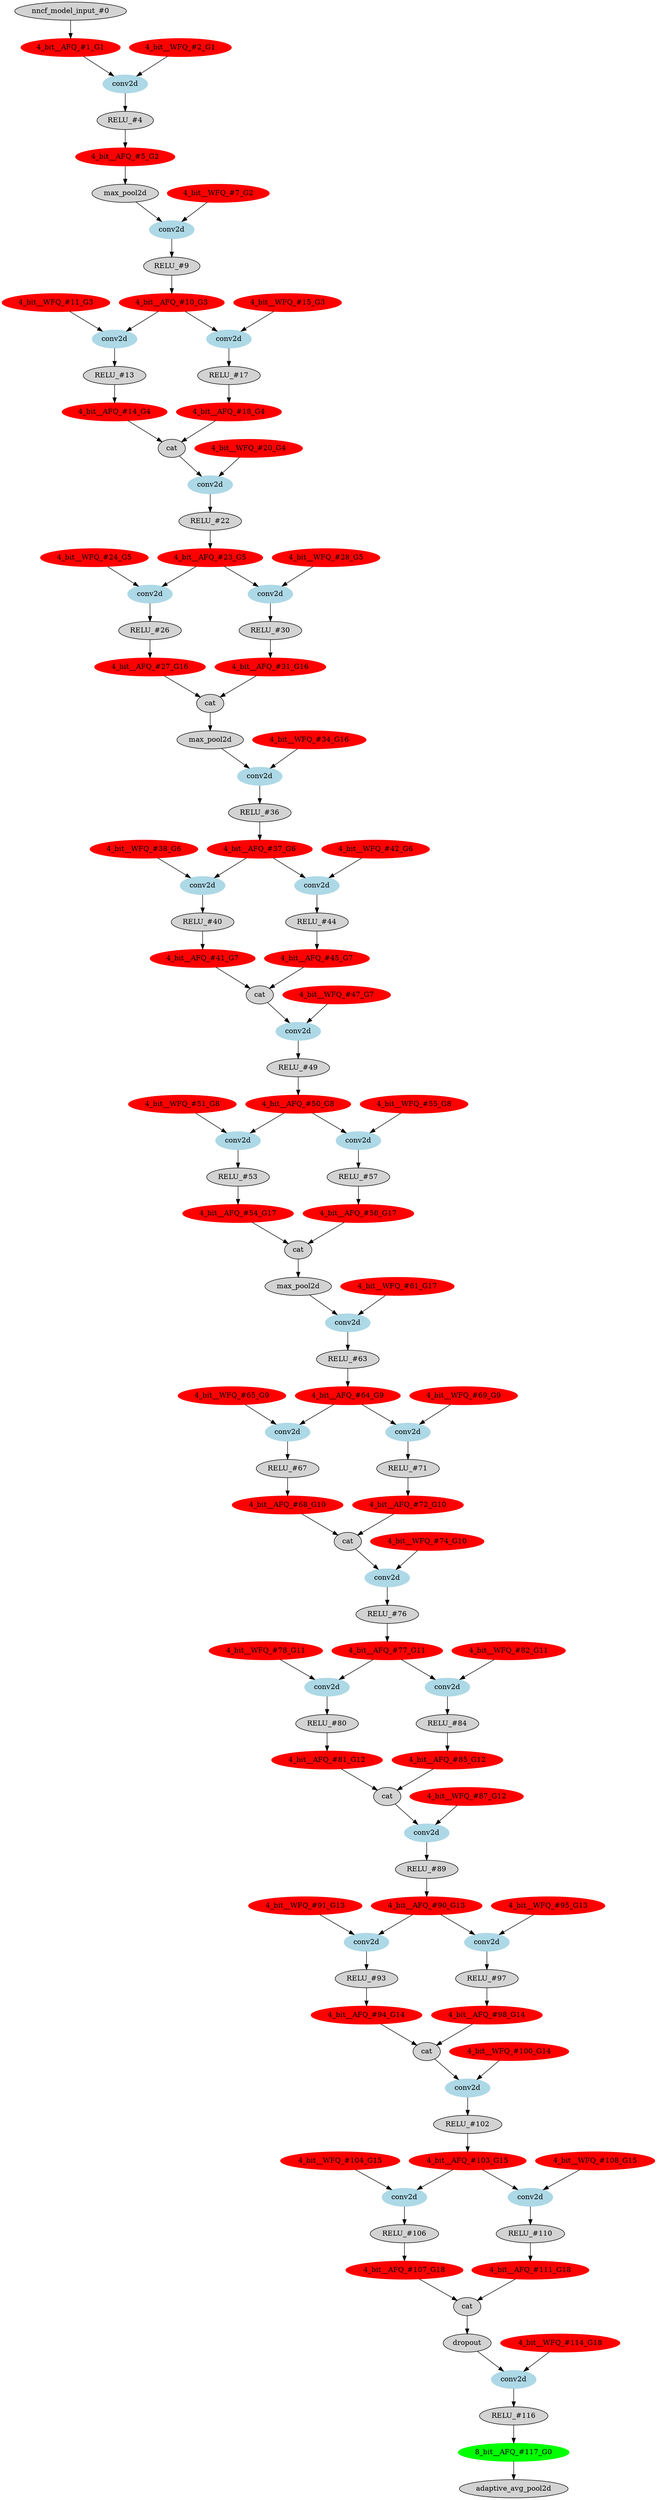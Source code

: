 strict digraph  {
"0 /nncf_model_input" [id=0, label="nncf_model_input_#0", scope="", style=filled, type=nncf_model_input];
"1 SymmetricQuantizer/symmetric_quantize" [color=red, id=1, label="4_bit__AFQ_#1_G1", scope=SymmetricQuantizer, style=filled, type=symmetric_quantize];
"2 SqueezeNet/Sequential[features]/NNCFConv2d[0]/ModuleDict[pre_ops]/UpdateWeight[0]/SymmetricQuantizer[op]/symmetric_quantize" [color=red, id=2, label="4_bit__WFQ_#2_G1", scope="SqueezeNet/Sequential[features]/NNCFConv2d[0]/ModuleDict[pre_ops]/UpdateWeight[0]/SymmetricQuantizer[op]", style=filled, type=symmetric_quantize];
"3 SqueezeNet/Sequential[features]/NNCFConv2d[0]/conv2d" [color=lightblue, id=3, label=conv2d, scope="SqueezeNet/Sequential[features]/NNCFConv2d[0]", style=filled, type=conv2d];
"4 SqueezeNet/Sequential[features]/ReLU[1]/RELU" [id=4, label="RELU_#4", scope="SqueezeNet/Sequential[features]/ReLU[1]", style=filled, type=RELU];
"5 SqueezeNet/Sequential[features]/ReLU[1]/SymmetricQuantizer/symmetric_quantize" [color=red, id=5, label="4_bit__AFQ_#5_G2", scope="SqueezeNet/Sequential[features]/ReLU[1]/SymmetricQuantizer", style=filled, type=symmetric_quantize];
"6 SqueezeNet/Sequential[features]/MaxPool2d[2]/max_pool2d" [id=6, label=max_pool2d, scope="SqueezeNet/Sequential[features]/MaxPool2d[2]", style=filled, type=max_pool2d];
"7 SqueezeNet/Sequential[features]/Fire[3]/NNCFConv2d[squeeze]/ModuleDict[pre_ops]/UpdateWeight[0]/SymmetricQuantizer[op]/symmetric_quantize" [color=red, id=7, label="4_bit__WFQ_#7_G2", scope="SqueezeNet/Sequential[features]/Fire[3]/NNCFConv2d[squeeze]/ModuleDict[pre_ops]/UpdateWeight[0]/SymmetricQuantizer[op]", style=filled, type=symmetric_quantize];
"8 SqueezeNet/Sequential[features]/Fire[3]/NNCFConv2d[squeeze]/conv2d" [color=lightblue, id=8, label=conv2d, scope="SqueezeNet/Sequential[features]/Fire[3]/NNCFConv2d[squeeze]", style=filled, type=conv2d];
"9 SqueezeNet/Sequential[features]/Fire[3]/ReLU[squeeze_activation]/RELU" [id=9, label="RELU_#9", scope="SqueezeNet/Sequential[features]/Fire[3]/ReLU[squeeze_activation]", style=filled, type=RELU];
"10 SqueezeNet/Sequential[features]/Fire[3]/ReLU[squeeze_activation]/SymmetricQuantizer/symmetric_quantize" [color=red, id=10, label="4_bit__AFQ_#10_G3", scope="SqueezeNet/Sequential[features]/Fire[3]/ReLU[squeeze_activation]/SymmetricQuantizer", style=filled, type=symmetric_quantize];
"11 SqueezeNet/Sequential[features]/Fire[3]/NNCFConv2d[expand1x1]/ModuleDict[pre_ops]/UpdateWeight[0]/SymmetricQuantizer[op]/symmetric_quantize" [color=red, id=11, label="4_bit__WFQ_#11_G3", scope="SqueezeNet/Sequential[features]/Fire[3]/NNCFConv2d[expand1x1]/ModuleDict[pre_ops]/UpdateWeight[0]/SymmetricQuantizer[op]", style=filled, type=symmetric_quantize];
"12 SqueezeNet/Sequential[features]/Fire[3]/NNCFConv2d[expand1x1]/conv2d" [color=lightblue, id=12, label=conv2d, scope="SqueezeNet/Sequential[features]/Fire[3]/NNCFConv2d[expand1x1]", style=filled, type=conv2d];
"13 SqueezeNet/Sequential[features]/Fire[3]/ReLU[expand1x1_activation]/RELU" [id=13, label="RELU_#13", scope="SqueezeNet/Sequential[features]/Fire[3]/ReLU[expand1x1_activation]", style=filled, type=RELU];
"14 SqueezeNet/Sequential[features]/Fire[3]/ReLU[expand1x1_activation]/SymmetricQuantizer/symmetric_quantize" [color=red, id=14, label="4_bit__AFQ_#14_G4", scope="SqueezeNet/Sequential[features]/Fire[3]/ReLU[expand1x1_activation]/SymmetricQuantizer", style=filled, type=symmetric_quantize];
"15 SqueezeNet/Sequential[features]/Fire[3]/NNCFConv2d[expand3x3]/ModuleDict[pre_ops]/UpdateWeight[0]/SymmetricQuantizer[op]/symmetric_quantize" [color=red, id=15, label="4_bit__WFQ_#15_G3", scope="SqueezeNet/Sequential[features]/Fire[3]/NNCFConv2d[expand3x3]/ModuleDict[pre_ops]/UpdateWeight[0]/SymmetricQuantizer[op]", style=filled, type=symmetric_quantize];
"16 SqueezeNet/Sequential[features]/Fire[3]/NNCFConv2d[expand3x3]/conv2d" [color=lightblue, id=16, label=conv2d, scope="SqueezeNet/Sequential[features]/Fire[3]/NNCFConv2d[expand3x3]", style=filled, type=conv2d];
"17 SqueezeNet/Sequential[features]/Fire[3]/ReLU[expand3x3_activation]/RELU" [id=17, label="RELU_#17", scope="SqueezeNet/Sequential[features]/Fire[3]/ReLU[expand3x3_activation]", style=filled, type=RELU];
"18 SqueezeNet/Sequential[features]/Fire[3]/ReLU[expand3x3_activation]/SymmetricQuantizer/symmetric_quantize" [color=red, id=18, label="4_bit__AFQ_#18_G4", scope="SqueezeNet/Sequential[features]/Fire[3]/ReLU[expand3x3_activation]/SymmetricQuantizer", style=filled, type=symmetric_quantize];
"19 SqueezeNet/Sequential[features]/Fire[3]/cat" [id=19, label=cat, scope="SqueezeNet/Sequential[features]/Fire[3]", style=filled, type=cat];
"20 SqueezeNet/Sequential[features]/Fire[4]/NNCFConv2d[squeeze]/ModuleDict[pre_ops]/UpdateWeight[0]/SymmetricQuantizer[op]/symmetric_quantize" [color=red, id=20, label="4_bit__WFQ_#20_G4", scope="SqueezeNet/Sequential[features]/Fire[4]/NNCFConv2d[squeeze]/ModuleDict[pre_ops]/UpdateWeight[0]/SymmetricQuantizer[op]", style=filled, type=symmetric_quantize];
"21 SqueezeNet/Sequential[features]/Fire[4]/NNCFConv2d[squeeze]/conv2d" [color=lightblue, id=21, label=conv2d, scope="SqueezeNet/Sequential[features]/Fire[4]/NNCFConv2d[squeeze]", style=filled, type=conv2d];
"22 SqueezeNet/Sequential[features]/Fire[4]/ReLU[squeeze_activation]/RELU" [id=22, label="RELU_#22", scope="SqueezeNet/Sequential[features]/Fire[4]/ReLU[squeeze_activation]", style=filled, type=RELU];
"23 SqueezeNet/Sequential[features]/Fire[4]/ReLU[squeeze_activation]/SymmetricQuantizer/symmetric_quantize" [color=red, id=23, label="4_bit__AFQ_#23_G5", scope="SqueezeNet/Sequential[features]/Fire[4]/ReLU[squeeze_activation]/SymmetricQuantizer", style=filled, type=symmetric_quantize];
"24 SqueezeNet/Sequential[features]/Fire[4]/NNCFConv2d[expand1x1]/ModuleDict[pre_ops]/UpdateWeight[0]/SymmetricQuantizer[op]/symmetric_quantize" [color=red, id=24, label="4_bit__WFQ_#24_G5", scope="SqueezeNet/Sequential[features]/Fire[4]/NNCFConv2d[expand1x1]/ModuleDict[pre_ops]/UpdateWeight[0]/SymmetricQuantizer[op]", style=filled, type=symmetric_quantize];
"25 SqueezeNet/Sequential[features]/Fire[4]/NNCFConv2d[expand1x1]/conv2d" [color=lightblue, id=25, label=conv2d, scope="SqueezeNet/Sequential[features]/Fire[4]/NNCFConv2d[expand1x1]", style=filled, type=conv2d];
"26 SqueezeNet/Sequential[features]/Fire[4]/ReLU[expand1x1_activation]/RELU" [id=26, label="RELU_#26", scope="SqueezeNet/Sequential[features]/Fire[4]/ReLU[expand1x1_activation]", style=filled, type=RELU];
"27 SqueezeNet/Sequential[features]/Fire[4]/ReLU[expand1x1_activation]/SymmetricQuantizer/symmetric_quantize" [color=red, id=27, label="4_bit__AFQ_#27_G16", scope="SqueezeNet/Sequential[features]/Fire[4]/ReLU[expand1x1_activation]/SymmetricQuantizer", style=filled, type=symmetric_quantize];
"28 SqueezeNet/Sequential[features]/Fire[4]/NNCFConv2d[expand3x3]/ModuleDict[pre_ops]/UpdateWeight[0]/SymmetricQuantizer[op]/symmetric_quantize" [color=red, id=28, label="4_bit__WFQ_#28_G5", scope="SqueezeNet/Sequential[features]/Fire[4]/NNCFConv2d[expand3x3]/ModuleDict[pre_ops]/UpdateWeight[0]/SymmetricQuantizer[op]", style=filled, type=symmetric_quantize];
"29 SqueezeNet/Sequential[features]/Fire[4]/NNCFConv2d[expand3x3]/conv2d" [color=lightblue, id=29, label=conv2d, scope="SqueezeNet/Sequential[features]/Fire[4]/NNCFConv2d[expand3x3]", style=filled, type=conv2d];
"30 SqueezeNet/Sequential[features]/Fire[4]/ReLU[expand3x3_activation]/RELU" [id=30, label="RELU_#30", scope="SqueezeNet/Sequential[features]/Fire[4]/ReLU[expand3x3_activation]", style=filled, type=RELU];
"31 SqueezeNet/Sequential[features]/Fire[4]/ReLU[expand3x3_activation]/SymmetricQuantizer/symmetric_quantize" [color=red, id=31, label="4_bit__AFQ_#31_G16", scope="SqueezeNet/Sequential[features]/Fire[4]/ReLU[expand3x3_activation]/SymmetricQuantizer", style=filled, type=symmetric_quantize];
"32 SqueezeNet/Sequential[features]/Fire[4]/cat" [id=32, label=cat, scope="SqueezeNet/Sequential[features]/Fire[4]", style=filled, type=cat];
"33 SqueezeNet/Sequential[features]/MaxPool2d[5]/max_pool2d" [id=33, label=max_pool2d, scope="SqueezeNet/Sequential[features]/MaxPool2d[5]", style=filled, type=max_pool2d];
"34 SqueezeNet/Sequential[features]/Fire[6]/NNCFConv2d[squeeze]/ModuleDict[pre_ops]/UpdateWeight[0]/SymmetricQuantizer[op]/symmetric_quantize" [color=red, id=34, label="4_bit__WFQ_#34_G16", scope="SqueezeNet/Sequential[features]/Fire[6]/NNCFConv2d[squeeze]/ModuleDict[pre_ops]/UpdateWeight[0]/SymmetricQuantizer[op]", style=filled, type=symmetric_quantize];
"35 SqueezeNet/Sequential[features]/Fire[6]/NNCFConv2d[squeeze]/conv2d" [color=lightblue, id=35, label=conv2d, scope="SqueezeNet/Sequential[features]/Fire[6]/NNCFConv2d[squeeze]", style=filled, type=conv2d];
"36 SqueezeNet/Sequential[features]/Fire[6]/ReLU[squeeze_activation]/RELU" [id=36, label="RELU_#36", scope="SqueezeNet/Sequential[features]/Fire[6]/ReLU[squeeze_activation]", style=filled, type=RELU];
"37 SqueezeNet/Sequential[features]/Fire[6]/ReLU[squeeze_activation]/SymmetricQuantizer/symmetric_quantize" [color=red, id=37, label="4_bit__AFQ_#37_G6", scope="SqueezeNet/Sequential[features]/Fire[6]/ReLU[squeeze_activation]/SymmetricQuantizer", style=filled, type=symmetric_quantize];
"38 SqueezeNet/Sequential[features]/Fire[6]/NNCFConv2d[expand1x1]/ModuleDict[pre_ops]/UpdateWeight[0]/SymmetricQuantizer[op]/symmetric_quantize" [color=red, id=38, label="4_bit__WFQ_#38_G6", scope="SqueezeNet/Sequential[features]/Fire[6]/NNCFConv2d[expand1x1]/ModuleDict[pre_ops]/UpdateWeight[0]/SymmetricQuantizer[op]", style=filled, type=symmetric_quantize];
"39 SqueezeNet/Sequential[features]/Fire[6]/NNCFConv2d[expand1x1]/conv2d" [color=lightblue, id=39, label=conv2d, scope="SqueezeNet/Sequential[features]/Fire[6]/NNCFConv2d[expand1x1]", style=filled, type=conv2d];
"40 SqueezeNet/Sequential[features]/Fire[6]/ReLU[expand1x1_activation]/RELU" [id=40, label="RELU_#40", scope="SqueezeNet/Sequential[features]/Fire[6]/ReLU[expand1x1_activation]", style=filled, type=RELU];
"41 SqueezeNet/Sequential[features]/Fire[6]/ReLU[expand1x1_activation]/SymmetricQuantizer/symmetric_quantize" [color=red, id=41, label="4_bit__AFQ_#41_G7", scope="SqueezeNet/Sequential[features]/Fire[6]/ReLU[expand1x1_activation]/SymmetricQuantizer", style=filled, type=symmetric_quantize];
"42 SqueezeNet/Sequential[features]/Fire[6]/NNCFConv2d[expand3x3]/ModuleDict[pre_ops]/UpdateWeight[0]/SymmetricQuantizer[op]/symmetric_quantize" [color=red, id=42, label="4_bit__WFQ_#42_G6", scope="SqueezeNet/Sequential[features]/Fire[6]/NNCFConv2d[expand3x3]/ModuleDict[pre_ops]/UpdateWeight[0]/SymmetricQuantizer[op]", style=filled, type=symmetric_quantize];
"43 SqueezeNet/Sequential[features]/Fire[6]/NNCFConv2d[expand3x3]/conv2d" [color=lightblue, id=43, label=conv2d, scope="SqueezeNet/Sequential[features]/Fire[6]/NNCFConv2d[expand3x3]", style=filled, type=conv2d];
"44 SqueezeNet/Sequential[features]/Fire[6]/ReLU[expand3x3_activation]/RELU" [id=44, label="RELU_#44", scope="SqueezeNet/Sequential[features]/Fire[6]/ReLU[expand3x3_activation]", style=filled, type=RELU];
"45 SqueezeNet/Sequential[features]/Fire[6]/ReLU[expand3x3_activation]/SymmetricQuantizer/symmetric_quantize" [color=red, id=45, label="4_bit__AFQ_#45_G7", scope="SqueezeNet/Sequential[features]/Fire[6]/ReLU[expand3x3_activation]/SymmetricQuantizer", style=filled, type=symmetric_quantize];
"46 SqueezeNet/Sequential[features]/Fire[6]/cat" [id=46, label=cat, scope="SqueezeNet/Sequential[features]/Fire[6]", style=filled, type=cat];
"47 SqueezeNet/Sequential[features]/Fire[7]/NNCFConv2d[squeeze]/ModuleDict[pre_ops]/UpdateWeight[0]/SymmetricQuantizer[op]/symmetric_quantize" [color=red, id=47, label="4_bit__WFQ_#47_G7", scope="SqueezeNet/Sequential[features]/Fire[7]/NNCFConv2d[squeeze]/ModuleDict[pre_ops]/UpdateWeight[0]/SymmetricQuantizer[op]", style=filled, type=symmetric_quantize];
"48 SqueezeNet/Sequential[features]/Fire[7]/NNCFConv2d[squeeze]/conv2d" [color=lightblue, id=48, label=conv2d, scope="SqueezeNet/Sequential[features]/Fire[7]/NNCFConv2d[squeeze]", style=filled, type=conv2d];
"49 SqueezeNet/Sequential[features]/Fire[7]/ReLU[squeeze_activation]/RELU" [id=49, label="RELU_#49", scope="SqueezeNet/Sequential[features]/Fire[7]/ReLU[squeeze_activation]", style=filled, type=RELU];
"50 SqueezeNet/Sequential[features]/Fire[7]/ReLU[squeeze_activation]/SymmetricQuantizer/symmetric_quantize" [color=red, id=50, label="4_bit__AFQ_#50_G8", scope="SqueezeNet/Sequential[features]/Fire[7]/ReLU[squeeze_activation]/SymmetricQuantizer", style=filled, type=symmetric_quantize];
"51 SqueezeNet/Sequential[features]/Fire[7]/NNCFConv2d[expand1x1]/ModuleDict[pre_ops]/UpdateWeight[0]/SymmetricQuantizer[op]/symmetric_quantize" [color=red, id=51, label="4_bit__WFQ_#51_G8", scope="SqueezeNet/Sequential[features]/Fire[7]/NNCFConv2d[expand1x1]/ModuleDict[pre_ops]/UpdateWeight[0]/SymmetricQuantizer[op]", style=filled, type=symmetric_quantize];
"52 SqueezeNet/Sequential[features]/Fire[7]/NNCFConv2d[expand1x1]/conv2d" [color=lightblue, id=52, label=conv2d, scope="SqueezeNet/Sequential[features]/Fire[7]/NNCFConv2d[expand1x1]", style=filled, type=conv2d];
"53 SqueezeNet/Sequential[features]/Fire[7]/ReLU[expand1x1_activation]/RELU" [id=53, label="RELU_#53", scope="SqueezeNet/Sequential[features]/Fire[7]/ReLU[expand1x1_activation]", style=filled, type=RELU];
"54 SqueezeNet/Sequential[features]/Fire[7]/ReLU[expand1x1_activation]/SymmetricQuantizer/symmetric_quantize" [color=red, id=54, label="4_bit__AFQ_#54_G17", scope="SqueezeNet/Sequential[features]/Fire[7]/ReLU[expand1x1_activation]/SymmetricQuantizer", style=filled, type=symmetric_quantize];
"55 SqueezeNet/Sequential[features]/Fire[7]/NNCFConv2d[expand3x3]/ModuleDict[pre_ops]/UpdateWeight[0]/SymmetricQuantizer[op]/symmetric_quantize" [color=red, id=55, label="4_bit__WFQ_#55_G8", scope="SqueezeNet/Sequential[features]/Fire[7]/NNCFConv2d[expand3x3]/ModuleDict[pre_ops]/UpdateWeight[0]/SymmetricQuantizer[op]", style=filled, type=symmetric_quantize];
"56 SqueezeNet/Sequential[features]/Fire[7]/NNCFConv2d[expand3x3]/conv2d" [color=lightblue, id=56, label=conv2d, scope="SqueezeNet/Sequential[features]/Fire[7]/NNCFConv2d[expand3x3]", style=filled, type=conv2d];
"57 SqueezeNet/Sequential[features]/Fire[7]/ReLU[expand3x3_activation]/RELU" [id=57, label="RELU_#57", scope="SqueezeNet/Sequential[features]/Fire[7]/ReLU[expand3x3_activation]", style=filled, type=RELU];
"58 SqueezeNet/Sequential[features]/Fire[7]/ReLU[expand3x3_activation]/SymmetricQuantizer/symmetric_quantize" [color=red, id=58, label="4_bit__AFQ_#58_G17", scope="SqueezeNet/Sequential[features]/Fire[7]/ReLU[expand3x3_activation]/SymmetricQuantizer", style=filled, type=symmetric_quantize];
"59 SqueezeNet/Sequential[features]/Fire[7]/cat" [id=59, label=cat, scope="SqueezeNet/Sequential[features]/Fire[7]", style=filled, type=cat];
"60 SqueezeNet/Sequential[features]/MaxPool2d[8]/max_pool2d" [id=60, label=max_pool2d, scope="SqueezeNet/Sequential[features]/MaxPool2d[8]", style=filled, type=max_pool2d];
"61 SqueezeNet/Sequential[features]/Fire[9]/NNCFConv2d[squeeze]/ModuleDict[pre_ops]/UpdateWeight[0]/SymmetricQuantizer[op]/symmetric_quantize" [color=red, id=61, label="4_bit__WFQ_#61_G17", scope="SqueezeNet/Sequential[features]/Fire[9]/NNCFConv2d[squeeze]/ModuleDict[pre_ops]/UpdateWeight[0]/SymmetricQuantizer[op]", style=filled, type=symmetric_quantize];
"62 SqueezeNet/Sequential[features]/Fire[9]/NNCFConv2d[squeeze]/conv2d" [color=lightblue, id=62, label=conv2d, scope="SqueezeNet/Sequential[features]/Fire[9]/NNCFConv2d[squeeze]", style=filled, type=conv2d];
"63 SqueezeNet/Sequential[features]/Fire[9]/ReLU[squeeze_activation]/RELU" [id=63, label="RELU_#63", scope="SqueezeNet/Sequential[features]/Fire[9]/ReLU[squeeze_activation]", style=filled, type=RELU];
"64 SqueezeNet/Sequential[features]/Fire[9]/ReLU[squeeze_activation]/SymmetricQuantizer/symmetric_quantize" [color=red, id=64, label="4_bit__AFQ_#64_G9", scope="SqueezeNet/Sequential[features]/Fire[9]/ReLU[squeeze_activation]/SymmetricQuantizer", style=filled, type=symmetric_quantize];
"65 SqueezeNet/Sequential[features]/Fire[9]/NNCFConv2d[expand1x1]/ModuleDict[pre_ops]/UpdateWeight[0]/SymmetricQuantizer[op]/symmetric_quantize" [color=red, id=65, label="4_bit__WFQ_#65_G9", scope="SqueezeNet/Sequential[features]/Fire[9]/NNCFConv2d[expand1x1]/ModuleDict[pre_ops]/UpdateWeight[0]/SymmetricQuantizer[op]", style=filled, type=symmetric_quantize];
"66 SqueezeNet/Sequential[features]/Fire[9]/NNCFConv2d[expand1x1]/conv2d" [color=lightblue, id=66, label=conv2d, scope="SqueezeNet/Sequential[features]/Fire[9]/NNCFConv2d[expand1x1]", style=filled, type=conv2d];
"67 SqueezeNet/Sequential[features]/Fire[9]/ReLU[expand1x1_activation]/RELU" [id=67, label="RELU_#67", scope="SqueezeNet/Sequential[features]/Fire[9]/ReLU[expand1x1_activation]", style=filled, type=RELU];
"68 SqueezeNet/Sequential[features]/Fire[9]/ReLU[expand1x1_activation]/SymmetricQuantizer/symmetric_quantize" [color=red, id=68, label="4_bit__AFQ_#68_G10", scope="SqueezeNet/Sequential[features]/Fire[9]/ReLU[expand1x1_activation]/SymmetricQuantizer", style=filled, type=symmetric_quantize];
"69 SqueezeNet/Sequential[features]/Fire[9]/NNCFConv2d[expand3x3]/ModuleDict[pre_ops]/UpdateWeight[0]/SymmetricQuantizer[op]/symmetric_quantize" [color=red, id=69, label="4_bit__WFQ_#69_G9", scope="SqueezeNet/Sequential[features]/Fire[9]/NNCFConv2d[expand3x3]/ModuleDict[pre_ops]/UpdateWeight[0]/SymmetricQuantizer[op]", style=filled, type=symmetric_quantize];
"70 SqueezeNet/Sequential[features]/Fire[9]/NNCFConv2d[expand3x3]/conv2d" [color=lightblue, id=70, label=conv2d, scope="SqueezeNet/Sequential[features]/Fire[9]/NNCFConv2d[expand3x3]", style=filled, type=conv2d];
"71 SqueezeNet/Sequential[features]/Fire[9]/ReLU[expand3x3_activation]/RELU" [id=71, label="RELU_#71", scope="SqueezeNet/Sequential[features]/Fire[9]/ReLU[expand3x3_activation]", style=filled, type=RELU];
"72 SqueezeNet/Sequential[features]/Fire[9]/ReLU[expand3x3_activation]/SymmetricQuantizer/symmetric_quantize" [color=red, id=72, label="4_bit__AFQ_#72_G10", scope="SqueezeNet/Sequential[features]/Fire[9]/ReLU[expand3x3_activation]/SymmetricQuantizer", style=filled, type=symmetric_quantize];
"73 SqueezeNet/Sequential[features]/Fire[9]/cat" [id=73, label=cat, scope="SqueezeNet/Sequential[features]/Fire[9]", style=filled, type=cat];
"74 SqueezeNet/Sequential[features]/Fire[10]/NNCFConv2d[squeeze]/ModuleDict[pre_ops]/UpdateWeight[0]/SymmetricQuantizer[op]/symmetric_quantize" [color=red, id=74, label="4_bit__WFQ_#74_G10", scope="SqueezeNet/Sequential[features]/Fire[10]/NNCFConv2d[squeeze]/ModuleDict[pre_ops]/UpdateWeight[0]/SymmetricQuantizer[op]", style=filled, type=symmetric_quantize];
"75 SqueezeNet/Sequential[features]/Fire[10]/NNCFConv2d[squeeze]/conv2d" [color=lightblue, id=75, label=conv2d, scope="SqueezeNet/Sequential[features]/Fire[10]/NNCFConv2d[squeeze]", style=filled, type=conv2d];
"76 SqueezeNet/Sequential[features]/Fire[10]/ReLU[squeeze_activation]/RELU" [id=76, label="RELU_#76", scope="SqueezeNet/Sequential[features]/Fire[10]/ReLU[squeeze_activation]", style=filled, type=RELU];
"77 SqueezeNet/Sequential[features]/Fire[10]/ReLU[squeeze_activation]/SymmetricQuantizer/symmetric_quantize" [color=red, id=77, label="4_bit__AFQ_#77_G11", scope="SqueezeNet/Sequential[features]/Fire[10]/ReLU[squeeze_activation]/SymmetricQuantizer", style=filled, type=symmetric_quantize];
"78 SqueezeNet/Sequential[features]/Fire[10]/NNCFConv2d[expand1x1]/ModuleDict[pre_ops]/UpdateWeight[0]/SymmetricQuantizer[op]/symmetric_quantize" [color=red, id=78, label="4_bit__WFQ_#78_G11", scope="SqueezeNet/Sequential[features]/Fire[10]/NNCFConv2d[expand1x1]/ModuleDict[pre_ops]/UpdateWeight[0]/SymmetricQuantizer[op]", style=filled, type=symmetric_quantize];
"79 SqueezeNet/Sequential[features]/Fire[10]/NNCFConv2d[expand1x1]/conv2d" [color=lightblue, id=79, label=conv2d, scope="SqueezeNet/Sequential[features]/Fire[10]/NNCFConv2d[expand1x1]", style=filled, type=conv2d];
"80 SqueezeNet/Sequential[features]/Fire[10]/ReLU[expand1x1_activation]/RELU" [id=80, label="RELU_#80", scope="SqueezeNet/Sequential[features]/Fire[10]/ReLU[expand1x1_activation]", style=filled, type=RELU];
"81 SqueezeNet/Sequential[features]/Fire[10]/ReLU[expand1x1_activation]/SymmetricQuantizer/symmetric_quantize" [color=red, id=81, label="4_bit__AFQ_#81_G12", scope="SqueezeNet/Sequential[features]/Fire[10]/ReLU[expand1x1_activation]/SymmetricQuantizer", style=filled, type=symmetric_quantize];
"82 SqueezeNet/Sequential[features]/Fire[10]/NNCFConv2d[expand3x3]/ModuleDict[pre_ops]/UpdateWeight[0]/SymmetricQuantizer[op]/symmetric_quantize" [color=red, id=82, label="4_bit__WFQ_#82_G11", scope="SqueezeNet/Sequential[features]/Fire[10]/NNCFConv2d[expand3x3]/ModuleDict[pre_ops]/UpdateWeight[0]/SymmetricQuantizer[op]", style=filled, type=symmetric_quantize];
"83 SqueezeNet/Sequential[features]/Fire[10]/NNCFConv2d[expand3x3]/conv2d" [color=lightblue, id=83, label=conv2d, scope="SqueezeNet/Sequential[features]/Fire[10]/NNCFConv2d[expand3x3]", style=filled, type=conv2d];
"84 SqueezeNet/Sequential[features]/Fire[10]/ReLU[expand3x3_activation]/RELU" [id=84, label="RELU_#84", scope="SqueezeNet/Sequential[features]/Fire[10]/ReLU[expand3x3_activation]", style=filled, type=RELU];
"85 SqueezeNet/Sequential[features]/Fire[10]/ReLU[expand3x3_activation]/SymmetricQuantizer/symmetric_quantize" [color=red, id=85, label="4_bit__AFQ_#85_G12", scope="SqueezeNet/Sequential[features]/Fire[10]/ReLU[expand3x3_activation]/SymmetricQuantizer", style=filled, type=symmetric_quantize];
"86 SqueezeNet/Sequential[features]/Fire[10]/cat" [id=86, label=cat, scope="SqueezeNet/Sequential[features]/Fire[10]", style=filled, type=cat];
"87 SqueezeNet/Sequential[features]/Fire[11]/NNCFConv2d[squeeze]/ModuleDict[pre_ops]/UpdateWeight[0]/SymmetricQuantizer[op]/symmetric_quantize" [color=red, id=87, label="4_bit__WFQ_#87_G12", scope="SqueezeNet/Sequential[features]/Fire[11]/NNCFConv2d[squeeze]/ModuleDict[pre_ops]/UpdateWeight[0]/SymmetricQuantizer[op]", style=filled, type=symmetric_quantize];
"88 SqueezeNet/Sequential[features]/Fire[11]/NNCFConv2d[squeeze]/conv2d" [color=lightblue, id=88, label=conv2d, scope="SqueezeNet/Sequential[features]/Fire[11]/NNCFConv2d[squeeze]", style=filled, type=conv2d];
"89 SqueezeNet/Sequential[features]/Fire[11]/ReLU[squeeze_activation]/RELU" [id=89, label="RELU_#89", scope="SqueezeNet/Sequential[features]/Fire[11]/ReLU[squeeze_activation]", style=filled, type=RELU];
"90 SqueezeNet/Sequential[features]/Fire[11]/ReLU[squeeze_activation]/SymmetricQuantizer/symmetric_quantize" [color=red, id=90, label="4_bit__AFQ_#90_G13", scope="SqueezeNet/Sequential[features]/Fire[11]/ReLU[squeeze_activation]/SymmetricQuantizer", style=filled, type=symmetric_quantize];
"91 SqueezeNet/Sequential[features]/Fire[11]/NNCFConv2d[expand1x1]/ModuleDict[pre_ops]/UpdateWeight[0]/SymmetricQuantizer[op]/symmetric_quantize" [color=red, id=91, label="4_bit__WFQ_#91_G13", scope="SqueezeNet/Sequential[features]/Fire[11]/NNCFConv2d[expand1x1]/ModuleDict[pre_ops]/UpdateWeight[0]/SymmetricQuantizer[op]", style=filled, type=symmetric_quantize];
"92 SqueezeNet/Sequential[features]/Fire[11]/NNCFConv2d[expand1x1]/conv2d" [color=lightblue, id=92, label=conv2d, scope="SqueezeNet/Sequential[features]/Fire[11]/NNCFConv2d[expand1x1]", style=filled, type=conv2d];
"93 SqueezeNet/Sequential[features]/Fire[11]/ReLU[expand1x1_activation]/RELU" [id=93, label="RELU_#93", scope="SqueezeNet/Sequential[features]/Fire[11]/ReLU[expand1x1_activation]", style=filled, type=RELU];
"94 SqueezeNet/Sequential[features]/Fire[11]/ReLU[expand1x1_activation]/SymmetricQuantizer/symmetric_quantize" [color=red, id=94, label="4_bit__AFQ_#94_G14", scope="SqueezeNet/Sequential[features]/Fire[11]/ReLU[expand1x1_activation]/SymmetricQuantizer", style=filled, type=symmetric_quantize];
"95 SqueezeNet/Sequential[features]/Fire[11]/NNCFConv2d[expand3x3]/ModuleDict[pre_ops]/UpdateWeight[0]/SymmetricQuantizer[op]/symmetric_quantize" [color=red, id=95, label="4_bit__WFQ_#95_G13", scope="SqueezeNet/Sequential[features]/Fire[11]/NNCFConv2d[expand3x3]/ModuleDict[pre_ops]/UpdateWeight[0]/SymmetricQuantizer[op]", style=filled, type=symmetric_quantize];
"96 SqueezeNet/Sequential[features]/Fire[11]/NNCFConv2d[expand3x3]/conv2d" [color=lightblue, id=96, label=conv2d, scope="SqueezeNet/Sequential[features]/Fire[11]/NNCFConv2d[expand3x3]", style=filled, type=conv2d];
"97 SqueezeNet/Sequential[features]/Fire[11]/ReLU[expand3x3_activation]/RELU" [id=97, label="RELU_#97", scope="SqueezeNet/Sequential[features]/Fire[11]/ReLU[expand3x3_activation]", style=filled, type=RELU];
"98 SqueezeNet/Sequential[features]/Fire[11]/ReLU[expand3x3_activation]/SymmetricQuantizer/symmetric_quantize" [color=red, id=98, label="4_bit__AFQ_#98_G14", scope="SqueezeNet/Sequential[features]/Fire[11]/ReLU[expand3x3_activation]/SymmetricQuantizer", style=filled, type=symmetric_quantize];
"99 SqueezeNet/Sequential[features]/Fire[11]/cat" [id=99, label=cat, scope="SqueezeNet/Sequential[features]/Fire[11]", style=filled, type=cat];
"100 SqueezeNet/Sequential[features]/Fire[12]/NNCFConv2d[squeeze]/ModuleDict[pre_ops]/UpdateWeight[0]/SymmetricQuantizer[op]/symmetric_quantize" [color=red, id=100, label="4_bit__WFQ_#100_G14", scope="SqueezeNet/Sequential[features]/Fire[12]/NNCFConv2d[squeeze]/ModuleDict[pre_ops]/UpdateWeight[0]/SymmetricQuantizer[op]", style=filled, type=symmetric_quantize];
"101 SqueezeNet/Sequential[features]/Fire[12]/NNCFConv2d[squeeze]/conv2d" [color=lightblue, id=101, label=conv2d, scope="SqueezeNet/Sequential[features]/Fire[12]/NNCFConv2d[squeeze]", style=filled, type=conv2d];
"102 SqueezeNet/Sequential[features]/Fire[12]/ReLU[squeeze_activation]/RELU" [id=102, label="RELU_#102", scope="SqueezeNet/Sequential[features]/Fire[12]/ReLU[squeeze_activation]", style=filled, type=RELU];
"103 SqueezeNet/Sequential[features]/Fire[12]/ReLU[squeeze_activation]/SymmetricQuantizer/symmetric_quantize" [color=red, id=103, label="4_bit__AFQ_#103_G15", scope="SqueezeNet/Sequential[features]/Fire[12]/ReLU[squeeze_activation]/SymmetricQuantizer", style=filled, type=symmetric_quantize];
"104 SqueezeNet/Sequential[features]/Fire[12]/NNCFConv2d[expand1x1]/ModuleDict[pre_ops]/UpdateWeight[0]/SymmetricQuantizer[op]/symmetric_quantize" [color=red, id=104, label="4_bit__WFQ_#104_G15", scope="SqueezeNet/Sequential[features]/Fire[12]/NNCFConv2d[expand1x1]/ModuleDict[pre_ops]/UpdateWeight[0]/SymmetricQuantizer[op]", style=filled, type=symmetric_quantize];
"105 SqueezeNet/Sequential[features]/Fire[12]/NNCFConv2d[expand1x1]/conv2d" [color=lightblue, id=105, label=conv2d, scope="SqueezeNet/Sequential[features]/Fire[12]/NNCFConv2d[expand1x1]", style=filled, type=conv2d];
"106 SqueezeNet/Sequential[features]/Fire[12]/ReLU[expand1x1_activation]/RELU" [id=106, label="RELU_#106", scope="SqueezeNet/Sequential[features]/Fire[12]/ReLU[expand1x1_activation]", style=filled, type=RELU];
"107 SqueezeNet/Sequential[features]/Fire[12]/ReLU[expand1x1_activation]/SymmetricQuantizer/symmetric_quantize" [color=red, id=107, label="4_bit__AFQ_#107_G18", scope="SqueezeNet/Sequential[features]/Fire[12]/ReLU[expand1x1_activation]/SymmetricQuantizer", style=filled, type=symmetric_quantize];
"108 SqueezeNet/Sequential[features]/Fire[12]/NNCFConv2d[expand3x3]/ModuleDict[pre_ops]/UpdateWeight[0]/SymmetricQuantizer[op]/symmetric_quantize" [color=red, id=108, label="4_bit__WFQ_#108_G15", scope="SqueezeNet/Sequential[features]/Fire[12]/NNCFConv2d[expand3x3]/ModuleDict[pre_ops]/UpdateWeight[0]/SymmetricQuantizer[op]", style=filled, type=symmetric_quantize];
"109 SqueezeNet/Sequential[features]/Fire[12]/NNCFConv2d[expand3x3]/conv2d" [color=lightblue, id=109, label=conv2d, scope="SqueezeNet/Sequential[features]/Fire[12]/NNCFConv2d[expand3x3]", style=filled, type=conv2d];
"110 SqueezeNet/Sequential[features]/Fire[12]/ReLU[expand3x3_activation]/RELU" [id=110, label="RELU_#110", scope="SqueezeNet/Sequential[features]/Fire[12]/ReLU[expand3x3_activation]", style=filled, type=RELU];
"111 SqueezeNet/Sequential[features]/Fire[12]/ReLU[expand3x3_activation]/SymmetricQuantizer/symmetric_quantize" [color=red, id=111, label="4_bit__AFQ_#111_G18", scope="SqueezeNet/Sequential[features]/Fire[12]/ReLU[expand3x3_activation]/SymmetricQuantizer", style=filled, type=symmetric_quantize];
"112 SqueezeNet/Sequential[features]/Fire[12]/cat" [id=112, label=cat, scope="SqueezeNet/Sequential[features]/Fire[12]", style=filled, type=cat];
"113 SqueezeNet/Sequential[classifier]/Dropout[0]/dropout" [id=113, label=dropout, scope="SqueezeNet/Sequential[classifier]/Dropout[0]", style=filled, type=dropout];
"114 SqueezeNet/Sequential[classifier]/NNCFConv2d[1]/ModuleDict[pre_ops]/UpdateWeight[0]/SymmetricQuantizer[op]/symmetric_quantize" [color=red, id=114, label="4_bit__WFQ_#114_G18", scope="SqueezeNet/Sequential[classifier]/NNCFConv2d[1]/ModuleDict[pre_ops]/UpdateWeight[0]/SymmetricQuantizer[op]", style=filled, type=symmetric_quantize];
"115 SqueezeNet/Sequential[classifier]/NNCFConv2d[1]/conv2d" [color=lightblue, id=115, label=conv2d, scope="SqueezeNet/Sequential[classifier]/NNCFConv2d[1]", style=filled, type=conv2d];
"116 SqueezeNet/Sequential[classifier]/ReLU[2]/RELU" [id=116, label="RELU_#116", scope="SqueezeNet/Sequential[classifier]/ReLU[2]", style=filled, type=RELU];
"117 SqueezeNet/Sequential[classifier]/ReLU[2]/SymmetricQuantizer/symmetric_quantize" [color=green, id=117, label="8_bit__AFQ_#117_G0", scope="SqueezeNet/Sequential[classifier]/ReLU[2]/SymmetricQuantizer", style=filled, type=symmetric_quantize];
"118 SqueezeNet/Sequential[classifier]/AdaptiveAvgPool2d[3]/adaptive_avg_pool2d" [id=118, label=adaptive_avg_pool2d, scope="SqueezeNet/Sequential[classifier]/AdaptiveAvgPool2d[3]", style=filled, type=adaptive_avg_pool2d];
"0 /nncf_model_input" -> "1 SymmetricQuantizer/symmetric_quantize";
"1 SymmetricQuantizer/symmetric_quantize" -> "3 SqueezeNet/Sequential[features]/NNCFConv2d[0]/conv2d";
"2 SqueezeNet/Sequential[features]/NNCFConv2d[0]/ModuleDict[pre_ops]/UpdateWeight[0]/SymmetricQuantizer[op]/symmetric_quantize" -> "3 SqueezeNet/Sequential[features]/NNCFConv2d[0]/conv2d";
"3 SqueezeNet/Sequential[features]/NNCFConv2d[0]/conv2d" -> "4 SqueezeNet/Sequential[features]/ReLU[1]/RELU";
"4 SqueezeNet/Sequential[features]/ReLU[1]/RELU" -> "5 SqueezeNet/Sequential[features]/ReLU[1]/SymmetricQuantizer/symmetric_quantize";
"5 SqueezeNet/Sequential[features]/ReLU[1]/SymmetricQuantizer/symmetric_quantize" -> "6 SqueezeNet/Sequential[features]/MaxPool2d[2]/max_pool2d";
"6 SqueezeNet/Sequential[features]/MaxPool2d[2]/max_pool2d" -> "8 SqueezeNet/Sequential[features]/Fire[3]/NNCFConv2d[squeeze]/conv2d";
"7 SqueezeNet/Sequential[features]/Fire[3]/NNCFConv2d[squeeze]/ModuleDict[pre_ops]/UpdateWeight[0]/SymmetricQuantizer[op]/symmetric_quantize" -> "8 SqueezeNet/Sequential[features]/Fire[3]/NNCFConv2d[squeeze]/conv2d";
"8 SqueezeNet/Sequential[features]/Fire[3]/NNCFConv2d[squeeze]/conv2d" -> "9 SqueezeNet/Sequential[features]/Fire[3]/ReLU[squeeze_activation]/RELU";
"9 SqueezeNet/Sequential[features]/Fire[3]/ReLU[squeeze_activation]/RELU" -> "10 SqueezeNet/Sequential[features]/Fire[3]/ReLU[squeeze_activation]/SymmetricQuantizer/symmetric_quantize";
"10 SqueezeNet/Sequential[features]/Fire[3]/ReLU[squeeze_activation]/SymmetricQuantizer/symmetric_quantize" -> "12 SqueezeNet/Sequential[features]/Fire[3]/NNCFConv2d[expand1x1]/conv2d";
"10 SqueezeNet/Sequential[features]/Fire[3]/ReLU[squeeze_activation]/SymmetricQuantizer/symmetric_quantize" -> "16 SqueezeNet/Sequential[features]/Fire[3]/NNCFConv2d[expand3x3]/conv2d";
"11 SqueezeNet/Sequential[features]/Fire[3]/NNCFConv2d[expand1x1]/ModuleDict[pre_ops]/UpdateWeight[0]/SymmetricQuantizer[op]/symmetric_quantize" -> "12 SqueezeNet/Sequential[features]/Fire[3]/NNCFConv2d[expand1x1]/conv2d";
"12 SqueezeNet/Sequential[features]/Fire[3]/NNCFConv2d[expand1x1]/conv2d" -> "13 SqueezeNet/Sequential[features]/Fire[3]/ReLU[expand1x1_activation]/RELU";
"13 SqueezeNet/Sequential[features]/Fire[3]/ReLU[expand1x1_activation]/RELU" -> "14 SqueezeNet/Sequential[features]/Fire[3]/ReLU[expand1x1_activation]/SymmetricQuantizer/symmetric_quantize";
"14 SqueezeNet/Sequential[features]/Fire[3]/ReLU[expand1x1_activation]/SymmetricQuantizer/symmetric_quantize" -> "19 SqueezeNet/Sequential[features]/Fire[3]/cat";
"15 SqueezeNet/Sequential[features]/Fire[3]/NNCFConv2d[expand3x3]/ModuleDict[pre_ops]/UpdateWeight[0]/SymmetricQuantizer[op]/symmetric_quantize" -> "16 SqueezeNet/Sequential[features]/Fire[3]/NNCFConv2d[expand3x3]/conv2d";
"16 SqueezeNet/Sequential[features]/Fire[3]/NNCFConv2d[expand3x3]/conv2d" -> "17 SqueezeNet/Sequential[features]/Fire[3]/ReLU[expand3x3_activation]/RELU";
"17 SqueezeNet/Sequential[features]/Fire[3]/ReLU[expand3x3_activation]/RELU" -> "18 SqueezeNet/Sequential[features]/Fire[3]/ReLU[expand3x3_activation]/SymmetricQuantizer/symmetric_quantize";
"18 SqueezeNet/Sequential[features]/Fire[3]/ReLU[expand3x3_activation]/SymmetricQuantizer/symmetric_quantize" -> "19 SqueezeNet/Sequential[features]/Fire[3]/cat";
"19 SqueezeNet/Sequential[features]/Fire[3]/cat" -> "21 SqueezeNet/Sequential[features]/Fire[4]/NNCFConv2d[squeeze]/conv2d";
"20 SqueezeNet/Sequential[features]/Fire[4]/NNCFConv2d[squeeze]/ModuleDict[pre_ops]/UpdateWeight[0]/SymmetricQuantizer[op]/symmetric_quantize" -> "21 SqueezeNet/Sequential[features]/Fire[4]/NNCFConv2d[squeeze]/conv2d";
"21 SqueezeNet/Sequential[features]/Fire[4]/NNCFConv2d[squeeze]/conv2d" -> "22 SqueezeNet/Sequential[features]/Fire[4]/ReLU[squeeze_activation]/RELU";
"22 SqueezeNet/Sequential[features]/Fire[4]/ReLU[squeeze_activation]/RELU" -> "23 SqueezeNet/Sequential[features]/Fire[4]/ReLU[squeeze_activation]/SymmetricQuantizer/symmetric_quantize";
"23 SqueezeNet/Sequential[features]/Fire[4]/ReLU[squeeze_activation]/SymmetricQuantizer/symmetric_quantize" -> "25 SqueezeNet/Sequential[features]/Fire[4]/NNCFConv2d[expand1x1]/conv2d";
"23 SqueezeNet/Sequential[features]/Fire[4]/ReLU[squeeze_activation]/SymmetricQuantizer/symmetric_quantize" -> "29 SqueezeNet/Sequential[features]/Fire[4]/NNCFConv2d[expand3x3]/conv2d";
"24 SqueezeNet/Sequential[features]/Fire[4]/NNCFConv2d[expand1x1]/ModuleDict[pre_ops]/UpdateWeight[0]/SymmetricQuantizer[op]/symmetric_quantize" -> "25 SqueezeNet/Sequential[features]/Fire[4]/NNCFConv2d[expand1x1]/conv2d";
"25 SqueezeNet/Sequential[features]/Fire[4]/NNCFConv2d[expand1x1]/conv2d" -> "26 SqueezeNet/Sequential[features]/Fire[4]/ReLU[expand1x1_activation]/RELU";
"26 SqueezeNet/Sequential[features]/Fire[4]/ReLU[expand1x1_activation]/RELU" -> "27 SqueezeNet/Sequential[features]/Fire[4]/ReLU[expand1x1_activation]/SymmetricQuantizer/symmetric_quantize";
"27 SqueezeNet/Sequential[features]/Fire[4]/ReLU[expand1x1_activation]/SymmetricQuantizer/symmetric_quantize" -> "32 SqueezeNet/Sequential[features]/Fire[4]/cat";
"28 SqueezeNet/Sequential[features]/Fire[4]/NNCFConv2d[expand3x3]/ModuleDict[pre_ops]/UpdateWeight[0]/SymmetricQuantizer[op]/symmetric_quantize" -> "29 SqueezeNet/Sequential[features]/Fire[4]/NNCFConv2d[expand3x3]/conv2d";
"29 SqueezeNet/Sequential[features]/Fire[4]/NNCFConv2d[expand3x3]/conv2d" -> "30 SqueezeNet/Sequential[features]/Fire[4]/ReLU[expand3x3_activation]/RELU";
"30 SqueezeNet/Sequential[features]/Fire[4]/ReLU[expand3x3_activation]/RELU" -> "31 SqueezeNet/Sequential[features]/Fire[4]/ReLU[expand3x3_activation]/SymmetricQuantizer/symmetric_quantize";
"31 SqueezeNet/Sequential[features]/Fire[4]/ReLU[expand3x3_activation]/SymmetricQuantizer/symmetric_quantize" -> "32 SqueezeNet/Sequential[features]/Fire[4]/cat";
"32 SqueezeNet/Sequential[features]/Fire[4]/cat" -> "33 SqueezeNet/Sequential[features]/MaxPool2d[5]/max_pool2d";
"33 SqueezeNet/Sequential[features]/MaxPool2d[5]/max_pool2d" -> "35 SqueezeNet/Sequential[features]/Fire[6]/NNCFConv2d[squeeze]/conv2d";
"34 SqueezeNet/Sequential[features]/Fire[6]/NNCFConv2d[squeeze]/ModuleDict[pre_ops]/UpdateWeight[0]/SymmetricQuantizer[op]/symmetric_quantize" -> "35 SqueezeNet/Sequential[features]/Fire[6]/NNCFConv2d[squeeze]/conv2d";
"35 SqueezeNet/Sequential[features]/Fire[6]/NNCFConv2d[squeeze]/conv2d" -> "36 SqueezeNet/Sequential[features]/Fire[6]/ReLU[squeeze_activation]/RELU";
"36 SqueezeNet/Sequential[features]/Fire[6]/ReLU[squeeze_activation]/RELU" -> "37 SqueezeNet/Sequential[features]/Fire[6]/ReLU[squeeze_activation]/SymmetricQuantizer/symmetric_quantize";
"37 SqueezeNet/Sequential[features]/Fire[6]/ReLU[squeeze_activation]/SymmetricQuantizer/symmetric_quantize" -> "39 SqueezeNet/Sequential[features]/Fire[6]/NNCFConv2d[expand1x1]/conv2d";
"37 SqueezeNet/Sequential[features]/Fire[6]/ReLU[squeeze_activation]/SymmetricQuantizer/symmetric_quantize" -> "43 SqueezeNet/Sequential[features]/Fire[6]/NNCFConv2d[expand3x3]/conv2d";
"38 SqueezeNet/Sequential[features]/Fire[6]/NNCFConv2d[expand1x1]/ModuleDict[pre_ops]/UpdateWeight[0]/SymmetricQuantizer[op]/symmetric_quantize" -> "39 SqueezeNet/Sequential[features]/Fire[6]/NNCFConv2d[expand1x1]/conv2d";
"39 SqueezeNet/Sequential[features]/Fire[6]/NNCFConv2d[expand1x1]/conv2d" -> "40 SqueezeNet/Sequential[features]/Fire[6]/ReLU[expand1x1_activation]/RELU";
"40 SqueezeNet/Sequential[features]/Fire[6]/ReLU[expand1x1_activation]/RELU" -> "41 SqueezeNet/Sequential[features]/Fire[6]/ReLU[expand1x1_activation]/SymmetricQuantizer/symmetric_quantize";
"41 SqueezeNet/Sequential[features]/Fire[6]/ReLU[expand1x1_activation]/SymmetricQuantizer/symmetric_quantize" -> "46 SqueezeNet/Sequential[features]/Fire[6]/cat";
"42 SqueezeNet/Sequential[features]/Fire[6]/NNCFConv2d[expand3x3]/ModuleDict[pre_ops]/UpdateWeight[0]/SymmetricQuantizer[op]/symmetric_quantize" -> "43 SqueezeNet/Sequential[features]/Fire[6]/NNCFConv2d[expand3x3]/conv2d";
"43 SqueezeNet/Sequential[features]/Fire[6]/NNCFConv2d[expand3x3]/conv2d" -> "44 SqueezeNet/Sequential[features]/Fire[6]/ReLU[expand3x3_activation]/RELU";
"44 SqueezeNet/Sequential[features]/Fire[6]/ReLU[expand3x3_activation]/RELU" -> "45 SqueezeNet/Sequential[features]/Fire[6]/ReLU[expand3x3_activation]/SymmetricQuantizer/symmetric_quantize";
"45 SqueezeNet/Sequential[features]/Fire[6]/ReLU[expand3x3_activation]/SymmetricQuantizer/symmetric_quantize" -> "46 SqueezeNet/Sequential[features]/Fire[6]/cat";
"46 SqueezeNet/Sequential[features]/Fire[6]/cat" -> "48 SqueezeNet/Sequential[features]/Fire[7]/NNCFConv2d[squeeze]/conv2d";
"47 SqueezeNet/Sequential[features]/Fire[7]/NNCFConv2d[squeeze]/ModuleDict[pre_ops]/UpdateWeight[0]/SymmetricQuantizer[op]/symmetric_quantize" -> "48 SqueezeNet/Sequential[features]/Fire[7]/NNCFConv2d[squeeze]/conv2d";
"48 SqueezeNet/Sequential[features]/Fire[7]/NNCFConv2d[squeeze]/conv2d" -> "49 SqueezeNet/Sequential[features]/Fire[7]/ReLU[squeeze_activation]/RELU";
"49 SqueezeNet/Sequential[features]/Fire[7]/ReLU[squeeze_activation]/RELU" -> "50 SqueezeNet/Sequential[features]/Fire[7]/ReLU[squeeze_activation]/SymmetricQuantizer/symmetric_quantize";
"50 SqueezeNet/Sequential[features]/Fire[7]/ReLU[squeeze_activation]/SymmetricQuantizer/symmetric_quantize" -> "52 SqueezeNet/Sequential[features]/Fire[7]/NNCFConv2d[expand1x1]/conv2d";
"50 SqueezeNet/Sequential[features]/Fire[7]/ReLU[squeeze_activation]/SymmetricQuantizer/symmetric_quantize" -> "56 SqueezeNet/Sequential[features]/Fire[7]/NNCFConv2d[expand3x3]/conv2d";
"51 SqueezeNet/Sequential[features]/Fire[7]/NNCFConv2d[expand1x1]/ModuleDict[pre_ops]/UpdateWeight[0]/SymmetricQuantizer[op]/symmetric_quantize" -> "52 SqueezeNet/Sequential[features]/Fire[7]/NNCFConv2d[expand1x1]/conv2d";
"52 SqueezeNet/Sequential[features]/Fire[7]/NNCFConv2d[expand1x1]/conv2d" -> "53 SqueezeNet/Sequential[features]/Fire[7]/ReLU[expand1x1_activation]/RELU";
"53 SqueezeNet/Sequential[features]/Fire[7]/ReLU[expand1x1_activation]/RELU" -> "54 SqueezeNet/Sequential[features]/Fire[7]/ReLU[expand1x1_activation]/SymmetricQuantizer/symmetric_quantize";
"54 SqueezeNet/Sequential[features]/Fire[7]/ReLU[expand1x1_activation]/SymmetricQuantizer/symmetric_quantize" -> "59 SqueezeNet/Sequential[features]/Fire[7]/cat";
"55 SqueezeNet/Sequential[features]/Fire[7]/NNCFConv2d[expand3x3]/ModuleDict[pre_ops]/UpdateWeight[0]/SymmetricQuantizer[op]/symmetric_quantize" -> "56 SqueezeNet/Sequential[features]/Fire[7]/NNCFConv2d[expand3x3]/conv2d";
"56 SqueezeNet/Sequential[features]/Fire[7]/NNCFConv2d[expand3x3]/conv2d" -> "57 SqueezeNet/Sequential[features]/Fire[7]/ReLU[expand3x3_activation]/RELU";
"57 SqueezeNet/Sequential[features]/Fire[7]/ReLU[expand3x3_activation]/RELU" -> "58 SqueezeNet/Sequential[features]/Fire[7]/ReLU[expand3x3_activation]/SymmetricQuantizer/symmetric_quantize";
"58 SqueezeNet/Sequential[features]/Fire[7]/ReLU[expand3x3_activation]/SymmetricQuantizer/symmetric_quantize" -> "59 SqueezeNet/Sequential[features]/Fire[7]/cat";
"59 SqueezeNet/Sequential[features]/Fire[7]/cat" -> "60 SqueezeNet/Sequential[features]/MaxPool2d[8]/max_pool2d";
"60 SqueezeNet/Sequential[features]/MaxPool2d[8]/max_pool2d" -> "62 SqueezeNet/Sequential[features]/Fire[9]/NNCFConv2d[squeeze]/conv2d";
"61 SqueezeNet/Sequential[features]/Fire[9]/NNCFConv2d[squeeze]/ModuleDict[pre_ops]/UpdateWeight[0]/SymmetricQuantizer[op]/symmetric_quantize" -> "62 SqueezeNet/Sequential[features]/Fire[9]/NNCFConv2d[squeeze]/conv2d";
"62 SqueezeNet/Sequential[features]/Fire[9]/NNCFConv2d[squeeze]/conv2d" -> "63 SqueezeNet/Sequential[features]/Fire[9]/ReLU[squeeze_activation]/RELU";
"63 SqueezeNet/Sequential[features]/Fire[9]/ReLU[squeeze_activation]/RELU" -> "64 SqueezeNet/Sequential[features]/Fire[9]/ReLU[squeeze_activation]/SymmetricQuantizer/symmetric_quantize";
"64 SqueezeNet/Sequential[features]/Fire[9]/ReLU[squeeze_activation]/SymmetricQuantizer/symmetric_quantize" -> "66 SqueezeNet/Sequential[features]/Fire[9]/NNCFConv2d[expand1x1]/conv2d";
"64 SqueezeNet/Sequential[features]/Fire[9]/ReLU[squeeze_activation]/SymmetricQuantizer/symmetric_quantize" -> "70 SqueezeNet/Sequential[features]/Fire[9]/NNCFConv2d[expand3x3]/conv2d";
"65 SqueezeNet/Sequential[features]/Fire[9]/NNCFConv2d[expand1x1]/ModuleDict[pre_ops]/UpdateWeight[0]/SymmetricQuantizer[op]/symmetric_quantize" -> "66 SqueezeNet/Sequential[features]/Fire[9]/NNCFConv2d[expand1x1]/conv2d";
"66 SqueezeNet/Sequential[features]/Fire[9]/NNCFConv2d[expand1x1]/conv2d" -> "67 SqueezeNet/Sequential[features]/Fire[9]/ReLU[expand1x1_activation]/RELU";
"67 SqueezeNet/Sequential[features]/Fire[9]/ReLU[expand1x1_activation]/RELU" -> "68 SqueezeNet/Sequential[features]/Fire[9]/ReLU[expand1x1_activation]/SymmetricQuantizer/symmetric_quantize";
"68 SqueezeNet/Sequential[features]/Fire[9]/ReLU[expand1x1_activation]/SymmetricQuantizer/symmetric_quantize" -> "73 SqueezeNet/Sequential[features]/Fire[9]/cat";
"69 SqueezeNet/Sequential[features]/Fire[9]/NNCFConv2d[expand3x3]/ModuleDict[pre_ops]/UpdateWeight[0]/SymmetricQuantizer[op]/symmetric_quantize" -> "70 SqueezeNet/Sequential[features]/Fire[9]/NNCFConv2d[expand3x3]/conv2d";
"70 SqueezeNet/Sequential[features]/Fire[9]/NNCFConv2d[expand3x3]/conv2d" -> "71 SqueezeNet/Sequential[features]/Fire[9]/ReLU[expand3x3_activation]/RELU";
"71 SqueezeNet/Sequential[features]/Fire[9]/ReLU[expand3x3_activation]/RELU" -> "72 SqueezeNet/Sequential[features]/Fire[9]/ReLU[expand3x3_activation]/SymmetricQuantizer/symmetric_quantize";
"72 SqueezeNet/Sequential[features]/Fire[9]/ReLU[expand3x3_activation]/SymmetricQuantizer/symmetric_quantize" -> "73 SqueezeNet/Sequential[features]/Fire[9]/cat";
"73 SqueezeNet/Sequential[features]/Fire[9]/cat" -> "75 SqueezeNet/Sequential[features]/Fire[10]/NNCFConv2d[squeeze]/conv2d";
"74 SqueezeNet/Sequential[features]/Fire[10]/NNCFConv2d[squeeze]/ModuleDict[pre_ops]/UpdateWeight[0]/SymmetricQuantizer[op]/symmetric_quantize" -> "75 SqueezeNet/Sequential[features]/Fire[10]/NNCFConv2d[squeeze]/conv2d";
"75 SqueezeNet/Sequential[features]/Fire[10]/NNCFConv2d[squeeze]/conv2d" -> "76 SqueezeNet/Sequential[features]/Fire[10]/ReLU[squeeze_activation]/RELU";
"76 SqueezeNet/Sequential[features]/Fire[10]/ReLU[squeeze_activation]/RELU" -> "77 SqueezeNet/Sequential[features]/Fire[10]/ReLU[squeeze_activation]/SymmetricQuantizer/symmetric_quantize";
"77 SqueezeNet/Sequential[features]/Fire[10]/ReLU[squeeze_activation]/SymmetricQuantizer/symmetric_quantize" -> "79 SqueezeNet/Sequential[features]/Fire[10]/NNCFConv2d[expand1x1]/conv2d";
"77 SqueezeNet/Sequential[features]/Fire[10]/ReLU[squeeze_activation]/SymmetricQuantizer/symmetric_quantize" -> "83 SqueezeNet/Sequential[features]/Fire[10]/NNCFConv2d[expand3x3]/conv2d";
"78 SqueezeNet/Sequential[features]/Fire[10]/NNCFConv2d[expand1x1]/ModuleDict[pre_ops]/UpdateWeight[0]/SymmetricQuantizer[op]/symmetric_quantize" -> "79 SqueezeNet/Sequential[features]/Fire[10]/NNCFConv2d[expand1x1]/conv2d";
"79 SqueezeNet/Sequential[features]/Fire[10]/NNCFConv2d[expand1x1]/conv2d" -> "80 SqueezeNet/Sequential[features]/Fire[10]/ReLU[expand1x1_activation]/RELU";
"80 SqueezeNet/Sequential[features]/Fire[10]/ReLU[expand1x1_activation]/RELU" -> "81 SqueezeNet/Sequential[features]/Fire[10]/ReLU[expand1x1_activation]/SymmetricQuantizer/symmetric_quantize";
"81 SqueezeNet/Sequential[features]/Fire[10]/ReLU[expand1x1_activation]/SymmetricQuantizer/symmetric_quantize" -> "86 SqueezeNet/Sequential[features]/Fire[10]/cat";
"82 SqueezeNet/Sequential[features]/Fire[10]/NNCFConv2d[expand3x3]/ModuleDict[pre_ops]/UpdateWeight[0]/SymmetricQuantizer[op]/symmetric_quantize" -> "83 SqueezeNet/Sequential[features]/Fire[10]/NNCFConv2d[expand3x3]/conv2d";
"83 SqueezeNet/Sequential[features]/Fire[10]/NNCFConv2d[expand3x3]/conv2d" -> "84 SqueezeNet/Sequential[features]/Fire[10]/ReLU[expand3x3_activation]/RELU";
"84 SqueezeNet/Sequential[features]/Fire[10]/ReLU[expand3x3_activation]/RELU" -> "85 SqueezeNet/Sequential[features]/Fire[10]/ReLU[expand3x3_activation]/SymmetricQuantizer/symmetric_quantize";
"85 SqueezeNet/Sequential[features]/Fire[10]/ReLU[expand3x3_activation]/SymmetricQuantizer/symmetric_quantize" -> "86 SqueezeNet/Sequential[features]/Fire[10]/cat";
"86 SqueezeNet/Sequential[features]/Fire[10]/cat" -> "88 SqueezeNet/Sequential[features]/Fire[11]/NNCFConv2d[squeeze]/conv2d";
"87 SqueezeNet/Sequential[features]/Fire[11]/NNCFConv2d[squeeze]/ModuleDict[pre_ops]/UpdateWeight[0]/SymmetricQuantizer[op]/symmetric_quantize" -> "88 SqueezeNet/Sequential[features]/Fire[11]/NNCFConv2d[squeeze]/conv2d";
"88 SqueezeNet/Sequential[features]/Fire[11]/NNCFConv2d[squeeze]/conv2d" -> "89 SqueezeNet/Sequential[features]/Fire[11]/ReLU[squeeze_activation]/RELU";
"89 SqueezeNet/Sequential[features]/Fire[11]/ReLU[squeeze_activation]/RELU" -> "90 SqueezeNet/Sequential[features]/Fire[11]/ReLU[squeeze_activation]/SymmetricQuantizer/symmetric_quantize";
"90 SqueezeNet/Sequential[features]/Fire[11]/ReLU[squeeze_activation]/SymmetricQuantizer/symmetric_quantize" -> "92 SqueezeNet/Sequential[features]/Fire[11]/NNCFConv2d[expand1x1]/conv2d";
"90 SqueezeNet/Sequential[features]/Fire[11]/ReLU[squeeze_activation]/SymmetricQuantizer/symmetric_quantize" -> "96 SqueezeNet/Sequential[features]/Fire[11]/NNCFConv2d[expand3x3]/conv2d";
"91 SqueezeNet/Sequential[features]/Fire[11]/NNCFConv2d[expand1x1]/ModuleDict[pre_ops]/UpdateWeight[0]/SymmetricQuantizer[op]/symmetric_quantize" -> "92 SqueezeNet/Sequential[features]/Fire[11]/NNCFConv2d[expand1x1]/conv2d";
"92 SqueezeNet/Sequential[features]/Fire[11]/NNCFConv2d[expand1x1]/conv2d" -> "93 SqueezeNet/Sequential[features]/Fire[11]/ReLU[expand1x1_activation]/RELU";
"93 SqueezeNet/Sequential[features]/Fire[11]/ReLU[expand1x1_activation]/RELU" -> "94 SqueezeNet/Sequential[features]/Fire[11]/ReLU[expand1x1_activation]/SymmetricQuantizer/symmetric_quantize";
"94 SqueezeNet/Sequential[features]/Fire[11]/ReLU[expand1x1_activation]/SymmetricQuantizer/symmetric_quantize" -> "99 SqueezeNet/Sequential[features]/Fire[11]/cat";
"95 SqueezeNet/Sequential[features]/Fire[11]/NNCFConv2d[expand3x3]/ModuleDict[pre_ops]/UpdateWeight[0]/SymmetricQuantizer[op]/symmetric_quantize" -> "96 SqueezeNet/Sequential[features]/Fire[11]/NNCFConv2d[expand3x3]/conv2d";
"96 SqueezeNet/Sequential[features]/Fire[11]/NNCFConv2d[expand3x3]/conv2d" -> "97 SqueezeNet/Sequential[features]/Fire[11]/ReLU[expand3x3_activation]/RELU";
"97 SqueezeNet/Sequential[features]/Fire[11]/ReLU[expand3x3_activation]/RELU" -> "98 SqueezeNet/Sequential[features]/Fire[11]/ReLU[expand3x3_activation]/SymmetricQuantizer/symmetric_quantize";
"98 SqueezeNet/Sequential[features]/Fire[11]/ReLU[expand3x3_activation]/SymmetricQuantizer/symmetric_quantize" -> "99 SqueezeNet/Sequential[features]/Fire[11]/cat";
"99 SqueezeNet/Sequential[features]/Fire[11]/cat" -> "101 SqueezeNet/Sequential[features]/Fire[12]/NNCFConv2d[squeeze]/conv2d";
"100 SqueezeNet/Sequential[features]/Fire[12]/NNCFConv2d[squeeze]/ModuleDict[pre_ops]/UpdateWeight[0]/SymmetricQuantizer[op]/symmetric_quantize" -> "101 SqueezeNet/Sequential[features]/Fire[12]/NNCFConv2d[squeeze]/conv2d";
"101 SqueezeNet/Sequential[features]/Fire[12]/NNCFConv2d[squeeze]/conv2d" -> "102 SqueezeNet/Sequential[features]/Fire[12]/ReLU[squeeze_activation]/RELU";
"102 SqueezeNet/Sequential[features]/Fire[12]/ReLU[squeeze_activation]/RELU" -> "103 SqueezeNet/Sequential[features]/Fire[12]/ReLU[squeeze_activation]/SymmetricQuantizer/symmetric_quantize";
"103 SqueezeNet/Sequential[features]/Fire[12]/ReLU[squeeze_activation]/SymmetricQuantizer/symmetric_quantize" -> "105 SqueezeNet/Sequential[features]/Fire[12]/NNCFConv2d[expand1x1]/conv2d";
"103 SqueezeNet/Sequential[features]/Fire[12]/ReLU[squeeze_activation]/SymmetricQuantizer/symmetric_quantize" -> "109 SqueezeNet/Sequential[features]/Fire[12]/NNCFConv2d[expand3x3]/conv2d";
"104 SqueezeNet/Sequential[features]/Fire[12]/NNCFConv2d[expand1x1]/ModuleDict[pre_ops]/UpdateWeight[0]/SymmetricQuantizer[op]/symmetric_quantize" -> "105 SqueezeNet/Sequential[features]/Fire[12]/NNCFConv2d[expand1x1]/conv2d";
"105 SqueezeNet/Sequential[features]/Fire[12]/NNCFConv2d[expand1x1]/conv2d" -> "106 SqueezeNet/Sequential[features]/Fire[12]/ReLU[expand1x1_activation]/RELU";
"106 SqueezeNet/Sequential[features]/Fire[12]/ReLU[expand1x1_activation]/RELU" -> "107 SqueezeNet/Sequential[features]/Fire[12]/ReLU[expand1x1_activation]/SymmetricQuantizer/symmetric_quantize";
"107 SqueezeNet/Sequential[features]/Fire[12]/ReLU[expand1x1_activation]/SymmetricQuantizer/symmetric_quantize" -> "112 SqueezeNet/Sequential[features]/Fire[12]/cat";
"108 SqueezeNet/Sequential[features]/Fire[12]/NNCFConv2d[expand3x3]/ModuleDict[pre_ops]/UpdateWeight[0]/SymmetricQuantizer[op]/symmetric_quantize" -> "109 SqueezeNet/Sequential[features]/Fire[12]/NNCFConv2d[expand3x3]/conv2d";
"109 SqueezeNet/Sequential[features]/Fire[12]/NNCFConv2d[expand3x3]/conv2d" -> "110 SqueezeNet/Sequential[features]/Fire[12]/ReLU[expand3x3_activation]/RELU";
"110 SqueezeNet/Sequential[features]/Fire[12]/ReLU[expand3x3_activation]/RELU" -> "111 SqueezeNet/Sequential[features]/Fire[12]/ReLU[expand3x3_activation]/SymmetricQuantizer/symmetric_quantize";
"111 SqueezeNet/Sequential[features]/Fire[12]/ReLU[expand3x3_activation]/SymmetricQuantizer/symmetric_quantize" -> "112 SqueezeNet/Sequential[features]/Fire[12]/cat";
"112 SqueezeNet/Sequential[features]/Fire[12]/cat" -> "113 SqueezeNet/Sequential[classifier]/Dropout[0]/dropout";
"113 SqueezeNet/Sequential[classifier]/Dropout[0]/dropout" -> "115 SqueezeNet/Sequential[classifier]/NNCFConv2d[1]/conv2d";
"114 SqueezeNet/Sequential[classifier]/NNCFConv2d[1]/ModuleDict[pre_ops]/UpdateWeight[0]/SymmetricQuantizer[op]/symmetric_quantize" -> "115 SqueezeNet/Sequential[classifier]/NNCFConv2d[1]/conv2d";
"115 SqueezeNet/Sequential[classifier]/NNCFConv2d[1]/conv2d" -> "116 SqueezeNet/Sequential[classifier]/ReLU[2]/RELU";
"116 SqueezeNet/Sequential[classifier]/ReLU[2]/RELU" -> "117 SqueezeNet/Sequential[classifier]/ReLU[2]/SymmetricQuantizer/symmetric_quantize";
"117 SqueezeNet/Sequential[classifier]/ReLU[2]/SymmetricQuantizer/symmetric_quantize" -> "118 SqueezeNet/Sequential[classifier]/AdaptiveAvgPool2d[3]/adaptive_avg_pool2d";
}
